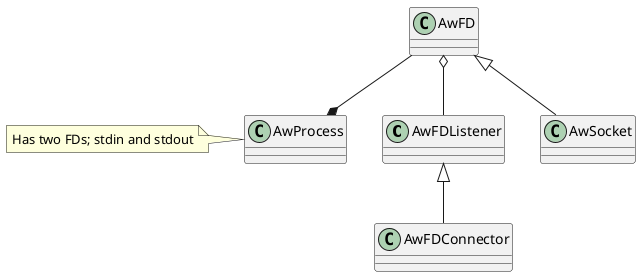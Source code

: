@startuml
AwFDListener <|-- AwFDConnector
AwFD <|-- AwSocket
AwFD --* AwProcess
AwFD o-- AwFDListener
class AwProcess
note left: Has two FDs; stdin and stdout
@enduml
